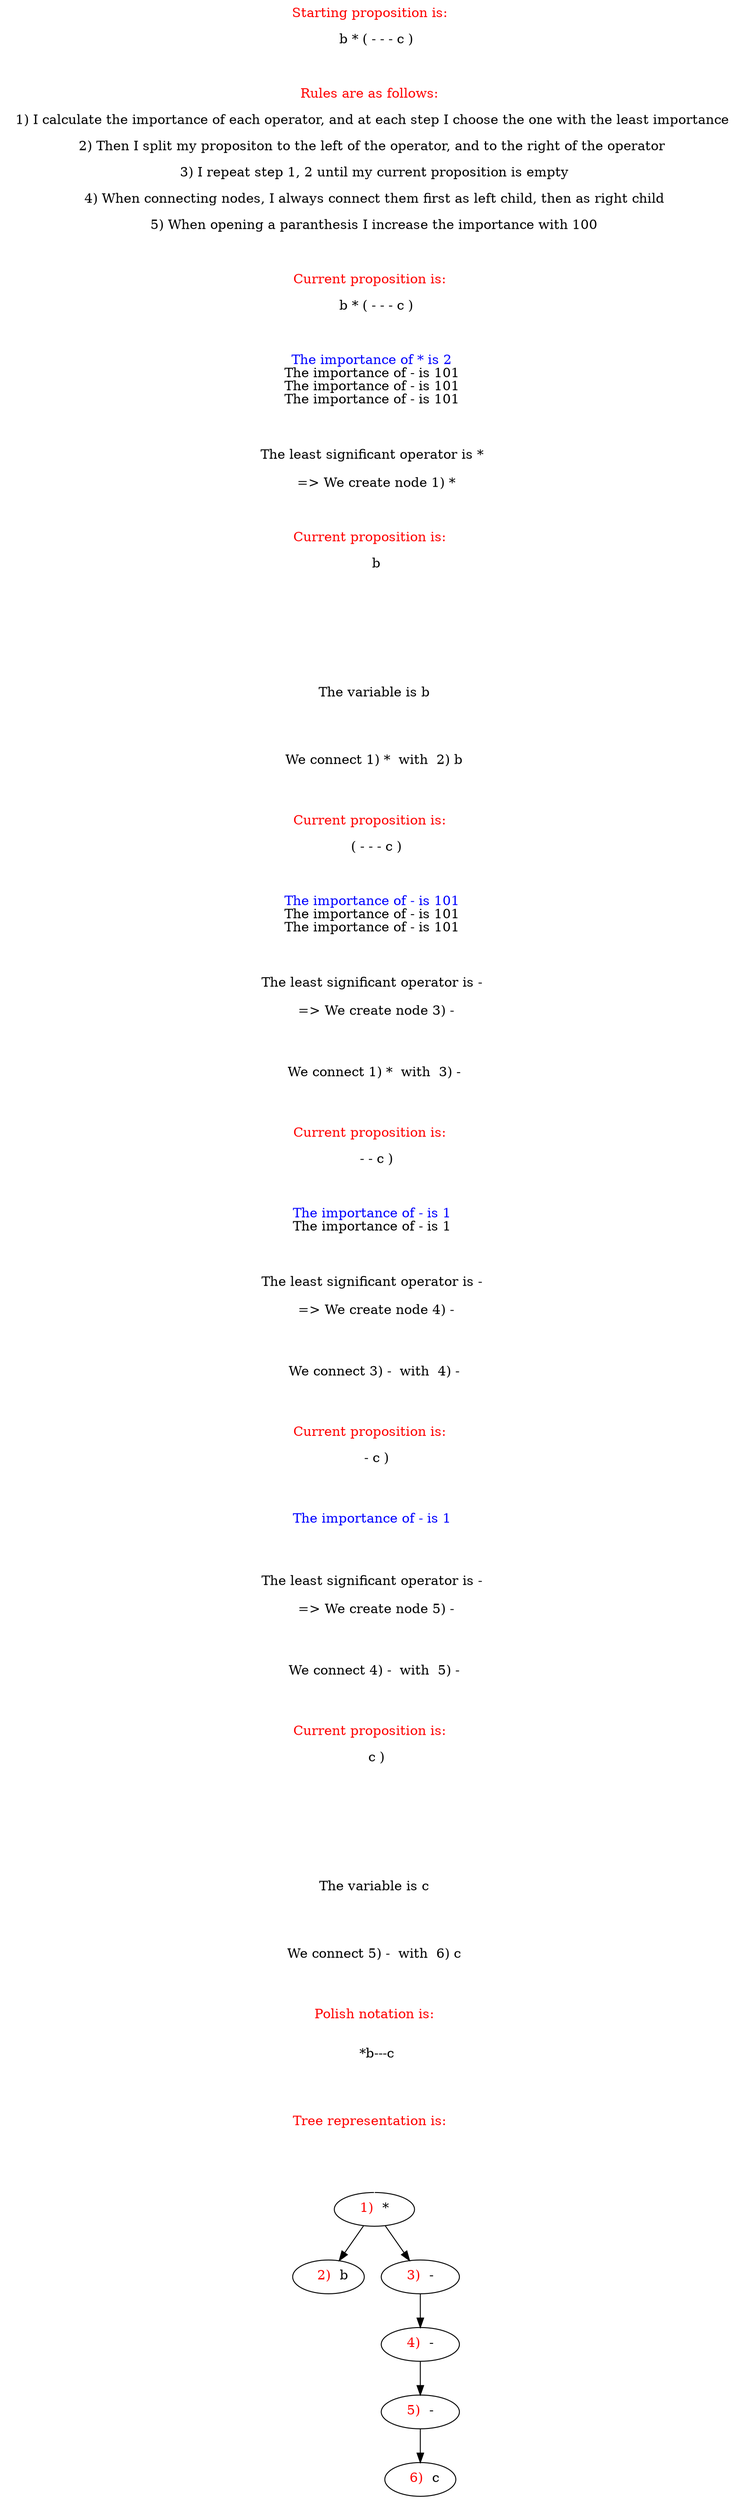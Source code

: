 // Polish Notation
digraph {
	text_3 [label=<<FONT COLOR="RED" SIZE="100"> Current proposition is: </FONT>  <BR/> <BR/> b * ( - - - c )> shape=plaintext]
	text_4 [label=<<FONT COLOR="BLUE"> The importance of * is 2 </FONT> <BR/><FONT COLOR="BLACK"> The importance of - is 101 </FONT> <BR/><FONT COLOR="BLACK"> The importance of - is 101 </FONT> <BR/><FONT COLOR="BLACK"> The importance of - is 101 </FONT> <BR/>> shape=plaintext]
	1 [label=< <FONT COLOR="RED"> 1) </FONT> *  >]
	text_5 [label="The least significant operator is * 
 
 => We create node 1) *" shape=plaintext]
	text_6 [label=<<FONT COLOR="RED" SIZE="100"> Current proposition is: </FONT>  <BR/> <BR/> b> shape=plaintext]
	text_7 [label=<> shape=plaintext]
	text_8 [label="The variable is b" shape=plaintext]
	text_9 [label="We connect 1) *  with  2) b" shape=plaintext]
	2 [label=< <FONT COLOR="RED"> 2) </FONT> b>]
	text_10 [label=<<FONT COLOR="RED" SIZE="100"> Current proposition is: </FONT>  <BR/> <BR/> ( - - - c )> shape=plaintext]
	text_11 [label=<<FONT COLOR="BLUE"> The importance of - is 101 </FONT> <BR/><FONT COLOR="BLACK"> The importance of - is 101 </FONT> <BR/><FONT COLOR="BLACK"> The importance of - is 101 </FONT> <BR/>> shape=plaintext]
	3 [label=< <FONT COLOR="RED"> 3) </FONT> -  >]
	text_12 [label="The least significant operator is - 
 
 => We create node 3) -" shape=plaintext]
	text_13 [label="We connect 1) *  with  3) -" shape=plaintext]
	text_14 [label=<<FONT COLOR="RED" SIZE="100"> Current proposition is: </FONT>  <BR/> <BR/> - - c )> shape=plaintext]
	text_15 [label=<<FONT COLOR="BLUE"> The importance of - is 1 </FONT> <BR/><FONT COLOR="BLACK"> The importance of - is 1 </FONT> <BR/>> shape=plaintext]
	4 [label=< <FONT COLOR="RED"> 4) </FONT> -  >]
	text_16 [label="The least significant operator is - 
 
 => We create node 4) -" shape=plaintext]
	text_17 [label="We connect 3) -  with  4) -" shape=plaintext]
	text_18 [label=<<FONT COLOR="RED" SIZE="100"> Current proposition is: </FONT>  <BR/> <BR/> - c )> shape=plaintext]
	text_19 [label=<<FONT COLOR="BLUE"> The importance of - is 1 </FONT> <BR/>> shape=plaintext]
	5 [label=< <FONT COLOR="RED"> 5) </FONT> -  >]
	text_20 [label="The least significant operator is - 
 
 => We create node 5) -" shape=plaintext]
	text_21 [label="We connect 4) -  with  5) -" shape=plaintext]
	text_22 [label=<<FONT COLOR="RED" SIZE="100"> Current proposition is: </FONT>  <BR/> <BR/> c )> shape=plaintext]
	text_23 [label=<> shape=plaintext]
	text_24 [label="The variable is c" shape=plaintext]
	text_25 [label="We connect 5) -  with  6) c" shape=plaintext]
	6 [label=< <FONT COLOR="RED"> 6) </FONT> c>]
	1 -> 2
	1 -> 3
	3 -> 4
	4 -> 5
	5 -> 6
	text_1 [label=<<FONT COLOR="RED" SIZE="100"> Starting proposition is: </FONT>  <BR/> <BR/> b * ( - - - c )> shape=plaintext]
	text_2 [label=<<FONT COLOR="RED" SIZE="100"> Rules are as follows: </FONT>  <BR/> <BR/> 1) I calculate the importance of each operator, and at each step I choose the one with the least importance  <BR/> <BR/> 2) Then I split my propositon to the left of the operator, and to the right of the operator  <BR/> <BR/> 3) I repeat step 1, 2 until my current proposition is empty <BR/> <BR/> 4) When connecting nodes, I always connect them first as left child, then as right child <BR/> <BR/> 5) When opening a paranthesis I increase the importance with 100 > shape=plaintext]
	text_26 [label=<<FONT COLOR="RED" SIZE="100"> Polish notation is: <BR/> <BR/> <BR/> </FONT> *b---c <BR/> > shape=plaintext]
	text_27 [label=<<FONT COLOR="RED" SIZE="100"> Tree representation is: </FONT>  <BR/> <BR/> > shape=plaintext]
	text_1 -> text_2 [label="" color=white]
	text_2 -> text_3 [label="" color=white]
	text_3 -> text_4 [label="" color=white]
	text_4 -> text_5 [label="" color=white]
	text_5 -> text_6 [label="" color=white]
	text_6 -> text_7 [label="" color=white]
	text_7 -> text_8 [label="" color=white]
	text_8 -> text_9 [label="" color=white]
	text_9 -> text_10 [label="" color=white]
	text_10 -> text_11 [label="" color=white]
	text_11 -> text_12 [label="" color=white]
	text_12 -> text_13 [label="" color=white]
	text_13 -> text_14 [label="" color=white]
	text_14 -> text_15 [label="" color=white]
	text_15 -> text_16 [label="" color=white]
	text_16 -> text_17 [label="" color=white]
	text_17 -> text_18 [label="" color=white]
	text_18 -> text_19 [label="" color=white]
	text_19 -> text_20 [label="" color=white]
	text_20 -> text_21 [label="" color=white]
	text_21 -> text_22 [label="" color=white]
	text_22 -> text_23 [label="" color=white]
	text_23 -> text_24 [label="" color=white]
	text_24 -> text_25 [label="" color=white]
	text_25 -> text_26 [label="" color=white]
	text_26 -> text_27 [label="" color=white]
	text_27 -> 1 [label="" color=white]
}
